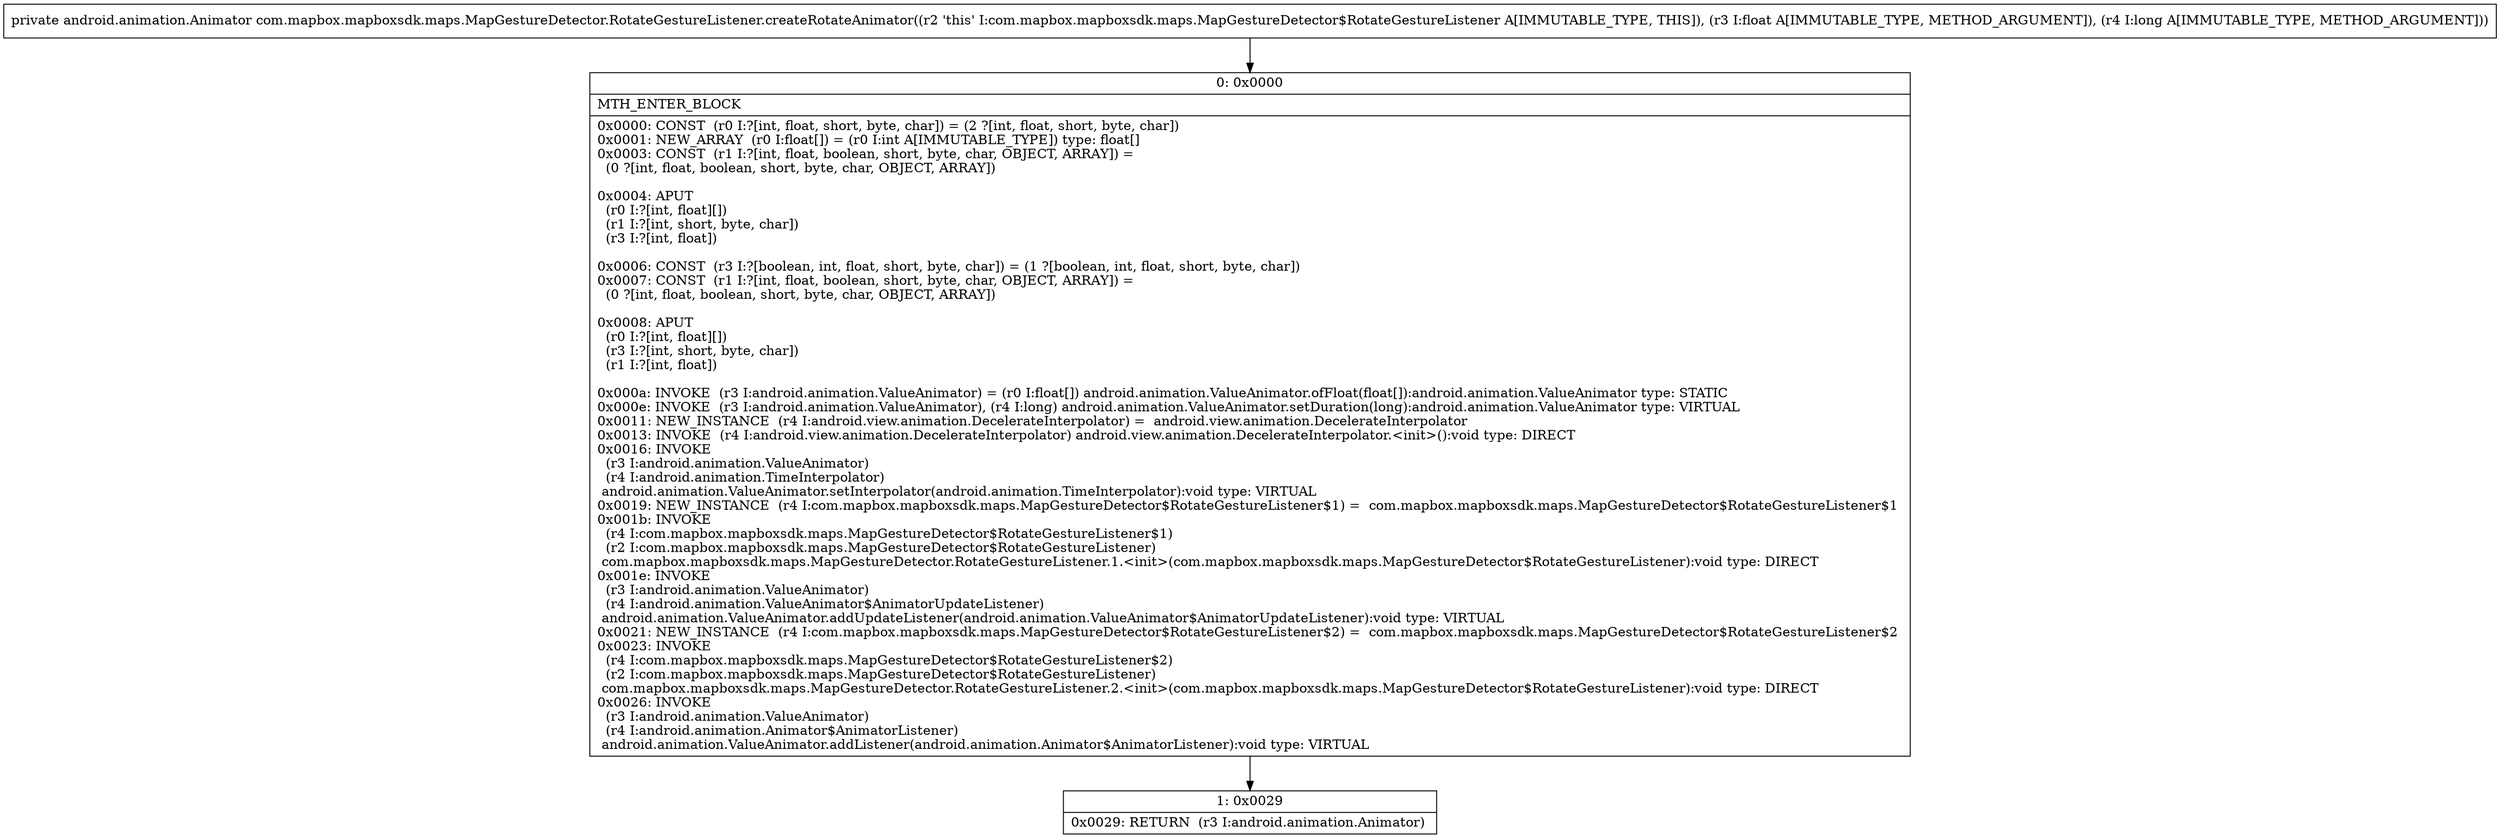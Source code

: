 digraph "CFG forcom.mapbox.mapboxsdk.maps.MapGestureDetector.RotateGestureListener.createRotateAnimator(FJ)Landroid\/animation\/Animator;" {
Node_0 [shape=record,label="{0\:\ 0x0000|MTH_ENTER_BLOCK\l|0x0000: CONST  (r0 I:?[int, float, short, byte, char]) = (2 ?[int, float, short, byte, char]) \l0x0001: NEW_ARRAY  (r0 I:float[]) = (r0 I:int A[IMMUTABLE_TYPE]) type: float[] \l0x0003: CONST  (r1 I:?[int, float, boolean, short, byte, char, OBJECT, ARRAY]) = \l  (0 ?[int, float, boolean, short, byte, char, OBJECT, ARRAY])\l \l0x0004: APUT  \l  (r0 I:?[int, float][])\l  (r1 I:?[int, short, byte, char])\l  (r3 I:?[int, float])\l \l0x0006: CONST  (r3 I:?[boolean, int, float, short, byte, char]) = (1 ?[boolean, int, float, short, byte, char]) \l0x0007: CONST  (r1 I:?[int, float, boolean, short, byte, char, OBJECT, ARRAY]) = \l  (0 ?[int, float, boolean, short, byte, char, OBJECT, ARRAY])\l \l0x0008: APUT  \l  (r0 I:?[int, float][])\l  (r3 I:?[int, short, byte, char])\l  (r1 I:?[int, float])\l \l0x000a: INVOKE  (r3 I:android.animation.ValueAnimator) = (r0 I:float[]) android.animation.ValueAnimator.ofFloat(float[]):android.animation.ValueAnimator type: STATIC \l0x000e: INVOKE  (r3 I:android.animation.ValueAnimator), (r4 I:long) android.animation.ValueAnimator.setDuration(long):android.animation.ValueAnimator type: VIRTUAL \l0x0011: NEW_INSTANCE  (r4 I:android.view.animation.DecelerateInterpolator) =  android.view.animation.DecelerateInterpolator \l0x0013: INVOKE  (r4 I:android.view.animation.DecelerateInterpolator) android.view.animation.DecelerateInterpolator.\<init\>():void type: DIRECT \l0x0016: INVOKE  \l  (r3 I:android.animation.ValueAnimator)\l  (r4 I:android.animation.TimeInterpolator)\l android.animation.ValueAnimator.setInterpolator(android.animation.TimeInterpolator):void type: VIRTUAL \l0x0019: NEW_INSTANCE  (r4 I:com.mapbox.mapboxsdk.maps.MapGestureDetector$RotateGestureListener$1) =  com.mapbox.mapboxsdk.maps.MapGestureDetector$RotateGestureListener$1 \l0x001b: INVOKE  \l  (r4 I:com.mapbox.mapboxsdk.maps.MapGestureDetector$RotateGestureListener$1)\l  (r2 I:com.mapbox.mapboxsdk.maps.MapGestureDetector$RotateGestureListener)\l com.mapbox.mapboxsdk.maps.MapGestureDetector.RotateGestureListener.1.\<init\>(com.mapbox.mapboxsdk.maps.MapGestureDetector$RotateGestureListener):void type: DIRECT \l0x001e: INVOKE  \l  (r3 I:android.animation.ValueAnimator)\l  (r4 I:android.animation.ValueAnimator$AnimatorUpdateListener)\l android.animation.ValueAnimator.addUpdateListener(android.animation.ValueAnimator$AnimatorUpdateListener):void type: VIRTUAL \l0x0021: NEW_INSTANCE  (r4 I:com.mapbox.mapboxsdk.maps.MapGestureDetector$RotateGestureListener$2) =  com.mapbox.mapboxsdk.maps.MapGestureDetector$RotateGestureListener$2 \l0x0023: INVOKE  \l  (r4 I:com.mapbox.mapboxsdk.maps.MapGestureDetector$RotateGestureListener$2)\l  (r2 I:com.mapbox.mapboxsdk.maps.MapGestureDetector$RotateGestureListener)\l com.mapbox.mapboxsdk.maps.MapGestureDetector.RotateGestureListener.2.\<init\>(com.mapbox.mapboxsdk.maps.MapGestureDetector$RotateGestureListener):void type: DIRECT \l0x0026: INVOKE  \l  (r3 I:android.animation.ValueAnimator)\l  (r4 I:android.animation.Animator$AnimatorListener)\l android.animation.ValueAnimator.addListener(android.animation.Animator$AnimatorListener):void type: VIRTUAL \l}"];
Node_1 [shape=record,label="{1\:\ 0x0029|0x0029: RETURN  (r3 I:android.animation.Animator) \l}"];
MethodNode[shape=record,label="{private android.animation.Animator com.mapbox.mapboxsdk.maps.MapGestureDetector.RotateGestureListener.createRotateAnimator((r2 'this' I:com.mapbox.mapboxsdk.maps.MapGestureDetector$RotateGestureListener A[IMMUTABLE_TYPE, THIS]), (r3 I:float A[IMMUTABLE_TYPE, METHOD_ARGUMENT]), (r4 I:long A[IMMUTABLE_TYPE, METHOD_ARGUMENT])) }"];
MethodNode -> Node_0;
Node_0 -> Node_1;
}


